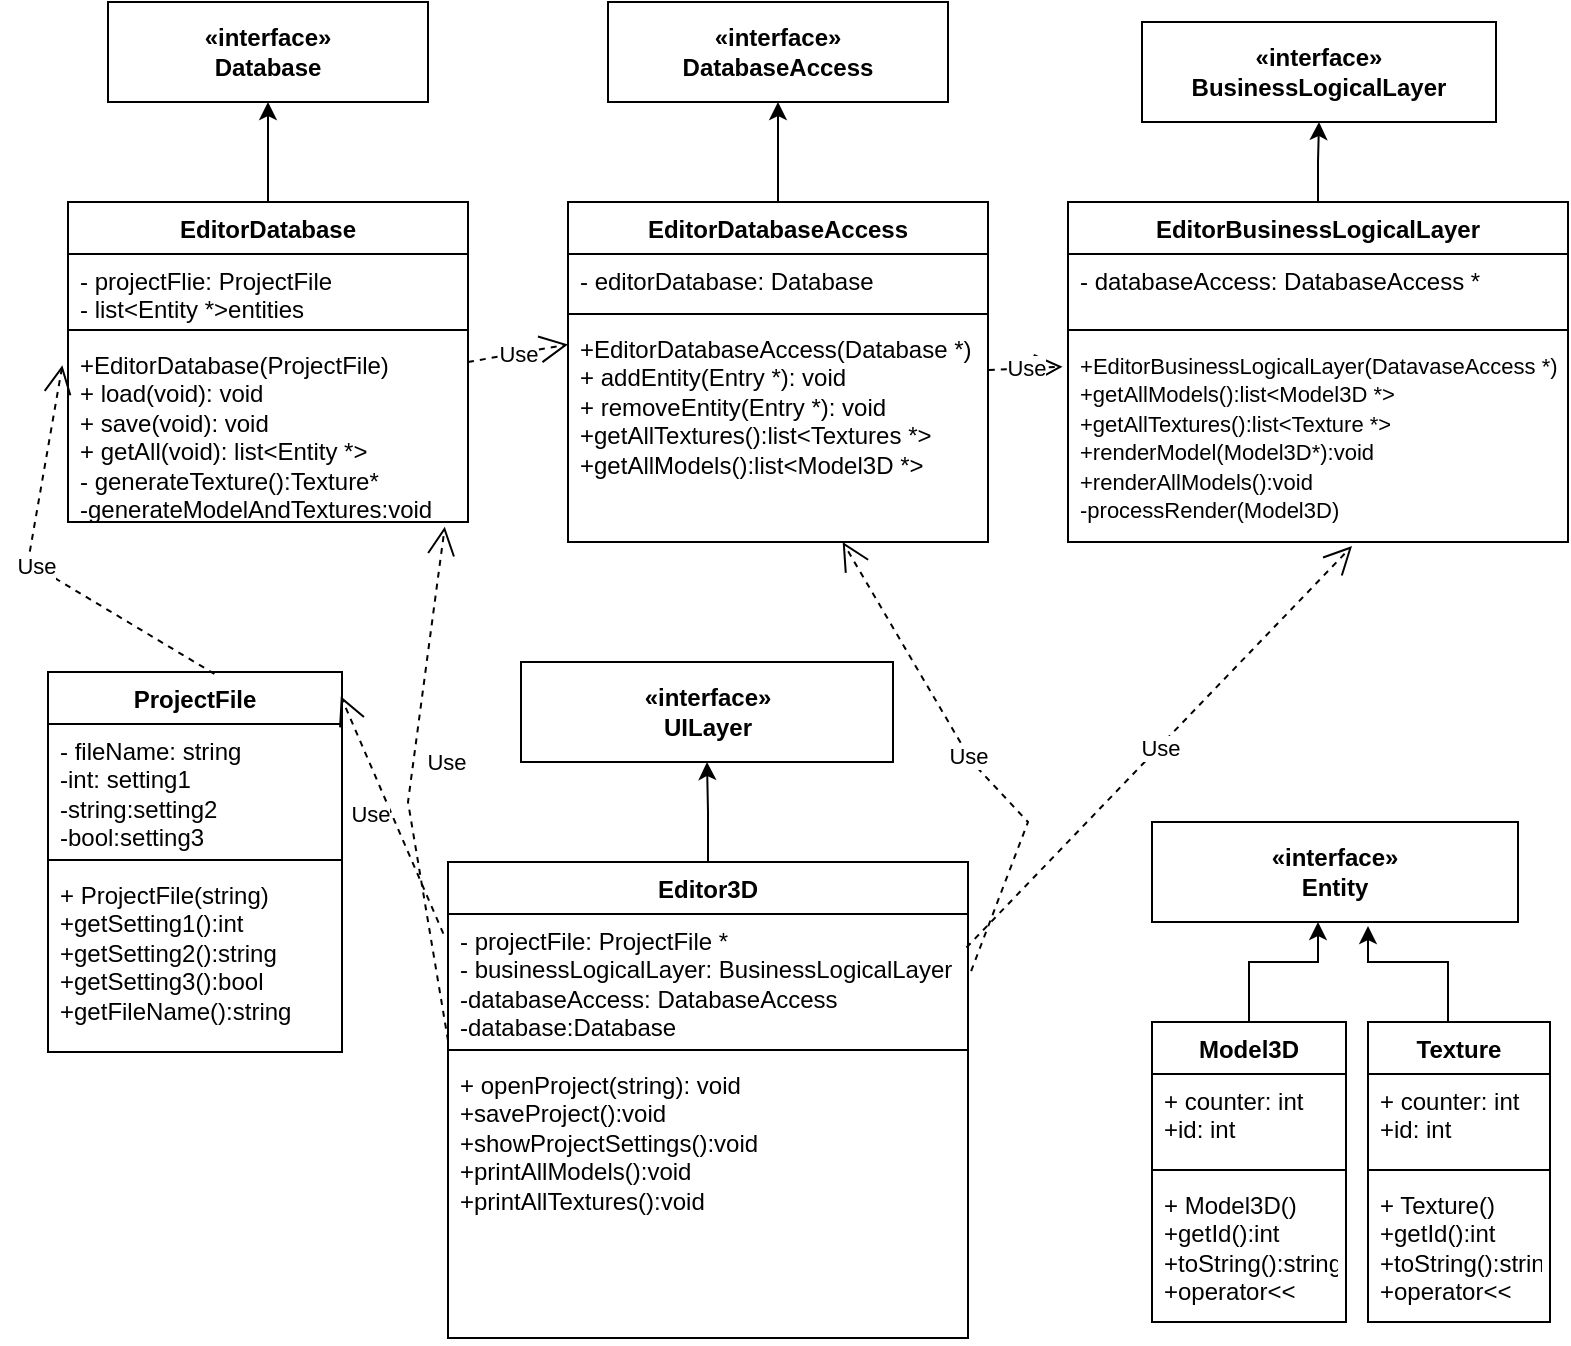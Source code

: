<mxfile version="20.3.0" type="device"><diagram name="Страница — 1" id="7wpQQOvPqDONQL_YNR8J"><mxGraphModel dx="1138" dy="692" grid="1" gridSize="10" guides="1" tooltips="1" connect="1" arrows="1" fold="1" page="1" pageScale="1" pageWidth="827" pageHeight="1169" math="0" shadow="0"><root><mxCell id="0"/><mxCell id="1" parent="0"/><mxCell id="tSJYacXiUFQjkoSQcfN--70" value="" style="edgeStyle=orthogonalEdgeStyle;rounded=0;orthogonalLoop=1;jettySize=auto;html=1;" parent="1" source="tSJYacXiUFQjkoSQcfN--7" target="tSJYacXiUFQjkoSQcfN--68" edge="1"><mxGeometry relative="1" as="geometry"/></mxCell><mxCell id="tSJYacXiUFQjkoSQcfN--7" value="EditorDatabase" style="swimlane;fontStyle=1;align=center;verticalAlign=top;childLayout=stackLayout;horizontal=1;startSize=26;horizontalStack=0;resizeParent=1;resizeParentMax=0;resizeLast=0;collapsible=1;marginBottom=0;whiteSpace=wrap;html=1;" parent="1" vertex="1"><mxGeometry x="40" y="160" width="200" height="160" as="geometry"/></mxCell><mxCell id="tSJYacXiUFQjkoSQcfN--8" value="- projectFlie: ProjectFile&lt;br&gt;- list&amp;lt;Entity *&amp;gt;entities" style="text;strokeColor=none;fillColor=none;align=left;verticalAlign=top;spacingLeft=4;spacingRight=4;overflow=hidden;rotatable=0;points=[[0,0.5],[1,0.5]];portConstraint=eastwest;whiteSpace=wrap;html=1;" parent="tSJYacXiUFQjkoSQcfN--7" vertex="1"><mxGeometry y="26" width="200" height="34" as="geometry"/></mxCell><mxCell id="tSJYacXiUFQjkoSQcfN--9" value="" style="line;strokeWidth=1;fillColor=none;align=left;verticalAlign=middle;spacingTop=-1;spacingLeft=3;spacingRight=3;rotatable=0;labelPosition=right;points=[];portConstraint=eastwest;strokeColor=inherit;" parent="tSJYacXiUFQjkoSQcfN--7" vertex="1"><mxGeometry y="60" width="200" height="8" as="geometry"/></mxCell><mxCell id="tSJYacXiUFQjkoSQcfN--10" value="+EditorDatabase(ProjectFile&lt;span style=&quot;background-color: initial;&quot;&gt;)&lt;/span&gt;&lt;br&gt;+&amp;nbsp;load&lt;span style=&quot;background-color: initial;&quot;&gt;(void): void&lt;/span&gt;&lt;br&gt;+ save(void): void&lt;br&gt;+ getAll(void): list&amp;lt;Entity *&amp;gt;&lt;br&gt;- generateTexture():Texture*&amp;nbsp;&lt;br&gt;-generateModelAndTextures:void" style="text;strokeColor=none;fillColor=none;align=left;verticalAlign=top;spacingLeft=4;spacingRight=4;overflow=hidden;rotatable=0;points=[[0,0.5],[1,0.5]];portConstraint=eastwest;whiteSpace=wrap;html=1;" parent="tSJYacXiUFQjkoSQcfN--7" vertex="1"><mxGeometry y="68" width="200" height="92" as="geometry"/></mxCell><mxCell id="tSJYacXiUFQjkoSQcfN--78" value="" style="edgeStyle=orthogonalEdgeStyle;rounded=0;orthogonalLoop=1;jettySize=auto;html=1;" parent="1" source="tSJYacXiUFQjkoSQcfN--22" target="tSJYacXiUFQjkoSQcfN--67" edge="1"><mxGeometry relative="1" as="geometry"/></mxCell><mxCell id="tSJYacXiUFQjkoSQcfN--22" value="EditorDatabaseAccess" style="swimlane;fontStyle=1;align=center;verticalAlign=top;childLayout=stackLayout;horizontal=1;startSize=26;horizontalStack=0;resizeParent=1;resizeParentMax=0;resizeLast=0;collapsible=1;marginBottom=0;whiteSpace=wrap;html=1;" parent="1" vertex="1"><mxGeometry x="290" y="160" width="210" height="170" as="geometry"/></mxCell><mxCell id="tSJYacXiUFQjkoSQcfN--23" value="- editorDatabase: Database" style="text;strokeColor=none;fillColor=none;align=left;verticalAlign=top;spacingLeft=4;spacingRight=4;overflow=hidden;rotatable=0;points=[[0,0.5],[1,0.5]];portConstraint=eastwest;whiteSpace=wrap;html=1;" parent="tSJYacXiUFQjkoSQcfN--22" vertex="1"><mxGeometry y="26" width="210" height="26" as="geometry"/></mxCell><mxCell id="tSJYacXiUFQjkoSQcfN--24" value="" style="line;strokeWidth=1;fillColor=none;align=left;verticalAlign=middle;spacingTop=-1;spacingLeft=3;spacingRight=3;rotatable=0;labelPosition=right;points=[];portConstraint=eastwest;strokeColor=inherit;" parent="tSJYacXiUFQjkoSQcfN--22" vertex="1"><mxGeometry y="52" width="210" height="8" as="geometry"/></mxCell><mxCell id="tSJYacXiUFQjkoSQcfN--25" value="+EditorDatabaseAccess(Database *)&lt;br&gt;+ addEntity(Entry *): void&lt;br&gt;+ removeEntity(Entry *): void&lt;br&gt;+getAllTextures():list&amp;lt;Textures *&amp;gt;&lt;br&gt;+getAllModels():list&amp;lt;Model3D *&amp;gt;" style="text;strokeColor=none;fillColor=none;align=left;verticalAlign=top;spacingLeft=4;spacingRight=4;overflow=hidden;rotatable=0;points=[[0,0.5],[1,0.5]];portConstraint=eastwest;whiteSpace=wrap;html=1;" parent="tSJYacXiUFQjkoSQcfN--22" vertex="1"><mxGeometry y="60" width="210" height="110" as="geometry"/></mxCell><mxCell id="tSJYacXiUFQjkoSQcfN--80" value="" style="edgeStyle=orthogonalEdgeStyle;rounded=0;orthogonalLoop=1;jettySize=auto;html=1;" parent="1" source="tSJYacXiUFQjkoSQcfN--32" target="tSJYacXiUFQjkoSQcfN--79" edge="1"><mxGeometry relative="1" as="geometry"/></mxCell><mxCell id="tSJYacXiUFQjkoSQcfN--32" value="Editor3D" style="swimlane;fontStyle=1;align=center;verticalAlign=top;childLayout=stackLayout;horizontal=1;startSize=26;horizontalStack=0;resizeParent=1;resizeParentMax=0;resizeLast=0;collapsible=1;marginBottom=0;whiteSpace=wrap;html=1;" parent="1" vertex="1"><mxGeometry x="230" y="490" width="260" height="238" as="geometry"/></mxCell><mxCell id="tSJYacXiUFQjkoSQcfN--33" value="- projectFile: ProjectFile *&lt;br&gt;- businessLogicalLayer: BusinessLogicalLayer&lt;br&gt;-databaseAccess: DatabaseAccess&lt;br&gt;-database:Database" style="text;strokeColor=none;fillColor=none;align=left;verticalAlign=top;spacingLeft=4;spacingRight=4;overflow=hidden;rotatable=0;points=[[0,0.5],[1,0.5]];portConstraint=eastwest;whiteSpace=wrap;html=1;" parent="tSJYacXiUFQjkoSQcfN--32" vertex="1"><mxGeometry y="26" width="260" height="64" as="geometry"/></mxCell><mxCell id="KHuwIMmtFc0qMRuCigcs-30" value="Use" style="endArrow=open;endSize=12;dashed=1;html=1;rounded=0;fontSize=11;entryX=0.942;entryY=1.026;entryDx=0;entryDy=0;entryPerimeter=0;" edge="1" parent="tSJYacXiUFQjkoSQcfN--32" target="tSJYacXiUFQjkoSQcfN--10"><mxGeometry x="0.102" y="-16" width="160" relative="1" as="geometry"><mxPoint y="89.2" as="sourcePoint"/><mxPoint x="160" y="89.2" as="targetPoint"/><Array as="points"><mxPoint x="-20" y="-30"/></Array><mxPoint as="offset"/></mxGeometry></mxCell><mxCell id="tSJYacXiUFQjkoSQcfN--34" value="" style="line;strokeWidth=1;fillColor=none;align=left;verticalAlign=middle;spacingTop=-1;spacingLeft=3;spacingRight=3;rotatable=0;labelPosition=right;points=[];portConstraint=eastwest;strokeColor=inherit;" parent="tSJYacXiUFQjkoSQcfN--32" vertex="1"><mxGeometry y="90" width="260" height="8" as="geometry"/></mxCell><mxCell id="tSJYacXiUFQjkoSQcfN--35" value="+ openProject(string): void&lt;br&gt;+saveProject():void&lt;br&gt;+showProjectSettings():void&lt;br&gt;+printAllModels():void&lt;br&gt;+printAllTextures():void&lt;br&gt;" style="text;strokeColor=none;fillColor=none;align=left;verticalAlign=top;spacingLeft=4;spacingRight=4;overflow=hidden;rotatable=0;points=[[0,0.5],[1,0.5]];portConstraint=eastwest;whiteSpace=wrap;html=1;" parent="tSJYacXiUFQjkoSQcfN--32" vertex="1"><mxGeometry y="98" width="260" height="140" as="geometry"/></mxCell><mxCell id="KHuwIMmtFc0qMRuCigcs-9" value="" style="edgeStyle=orthogonalEdgeStyle;rounded=0;orthogonalLoop=1;jettySize=auto;html=1;fontSize=11;exitX=0.5;exitY=0;exitDx=0;exitDy=0;" edge="1" parent="1" source="tSJYacXiUFQjkoSQcfN--41" target="tSJYacXiUFQjkoSQcfN--82"><mxGeometry relative="1" as="geometry"><Array as="points"><mxPoint x="630" y="540"/><mxPoint x="665" y="540"/></Array></mxGeometry></mxCell><mxCell id="tSJYacXiUFQjkoSQcfN--41" value="Model3D" style="swimlane;fontStyle=1;align=center;verticalAlign=top;childLayout=stackLayout;horizontal=1;startSize=26;horizontalStack=0;resizeParent=1;resizeParentMax=0;resizeLast=0;collapsible=1;marginBottom=0;whiteSpace=wrap;html=1;" parent="1" vertex="1"><mxGeometry x="582" y="570" width="97" height="150" as="geometry"/></mxCell><mxCell id="tSJYacXiUFQjkoSQcfN--42" value="+ counter: int&lt;br&gt;+id: int" style="text;strokeColor=none;fillColor=none;align=left;verticalAlign=top;spacingLeft=4;spacingRight=4;overflow=hidden;rotatable=0;points=[[0,0.5],[1,0.5]];portConstraint=eastwest;whiteSpace=wrap;html=1;" parent="tSJYacXiUFQjkoSQcfN--41" vertex="1"><mxGeometry y="26" width="97" height="44" as="geometry"/></mxCell><mxCell id="tSJYacXiUFQjkoSQcfN--43" value="" style="line;strokeWidth=1;fillColor=none;align=left;verticalAlign=middle;spacingTop=-1;spacingLeft=3;spacingRight=3;rotatable=0;labelPosition=right;points=[];portConstraint=eastwest;strokeColor=inherit;" parent="tSJYacXiUFQjkoSQcfN--41" vertex="1"><mxGeometry y="70" width="97" height="8" as="geometry"/></mxCell><mxCell id="tSJYacXiUFQjkoSQcfN--44" value="+ Model3D()&lt;br&gt;+getId():int&lt;br&gt;+toString():string&lt;br&gt;+operator&amp;lt;&amp;lt;" style="text;strokeColor=none;fillColor=none;align=left;verticalAlign=top;spacingLeft=4;spacingRight=4;overflow=hidden;rotatable=0;points=[[0,0.5],[1,0.5]];portConstraint=eastwest;whiteSpace=wrap;html=1;" parent="tSJYacXiUFQjkoSQcfN--41" vertex="1"><mxGeometry y="78" width="97" height="72" as="geometry"/></mxCell><mxCell id="tSJYacXiUFQjkoSQcfN--46" value="ProjectFile" style="swimlane;fontStyle=1;align=center;verticalAlign=top;childLayout=stackLayout;horizontal=1;startSize=26;horizontalStack=0;resizeParent=1;resizeParentMax=0;resizeLast=0;collapsible=1;marginBottom=0;whiteSpace=wrap;html=1;" parent="1" vertex="1"><mxGeometry x="30" y="395" width="147" height="190" as="geometry"/></mxCell><mxCell id="tSJYacXiUFQjkoSQcfN--47" value="- fileName: string&lt;br&gt;-int: setting1&lt;br&gt;-string:setting2&lt;br&gt;-bool:setting3" style="text;strokeColor=none;fillColor=none;align=left;verticalAlign=top;spacingLeft=4;spacingRight=4;overflow=hidden;rotatable=0;points=[[0,0.5],[1,0.5]];portConstraint=eastwest;whiteSpace=wrap;html=1;" parent="tSJYacXiUFQjkoSQcfN--46" vertex="1"><mxGeometry y="26" width="147" height="64" as="geometry"/></mxCell><mxCell id="tSJYacXiUFQjkoSQcfN--48" value="" style="line;strokeWidth=1;fillColor=none;align=left;verticalAlign=middle;spacingTop=-1;spacingLeft=3;spacingRight=3;rotatable=0;labelPosition=right;points=[];portConstraint=eastwest;strokeColor=inherit;" parent="tSJYacXiUFQjkoSQcfN--46" vertex="1"><mxGeometry y="90" width="147" height="8" as="geometry"/></mxCell><mxCell id="tSJYacXiUFQjkoSQcfN--49" value="+ ProjectFile(string)&lt;br&gt;+getSetting1():int&lt;br&gt;+getSetting2():string&lt;br&gt;+getSetting3():bool&lt;br&gt;+getFileName():string" style="text;strokeColor=none;fillColor=none;align=left;verticalAlign=top;spacingLeft=4;spacingRight=4;overflow=hidden;rotatable=0;points=[[0,0.5],[1,0.5]];portConstraint=eastwest;whiteSpace=wrap;html=1;" parent="tSJYacXiUFQjkoSQcfN--46" vertex="1"><mxGeometry y="98" width="147" height="92" as="geometry"/></mxCell><mxCell id="KHuwIMmtFc0qMRuCigcs-1" value="" style="edgeStyle=orthogonalEdgeStyle;rounded=0;orthogonalLoop=1;jettySize=auto;html=1;fontSize=11;" edge="1" parent="1" source="tSJYacXiUFQjkoSQcfN--59" target="tSJYacXiUFQjkoSQcfN--84"><mxGeometry relative="1" as="geometry"/></mxCell><mxCell id="tSJYacXiUFQjkoSQcfN--59" value="EditorBusinessLogicalLayer" style="swimlane;fontStyle=1;align=center;verticalAlign=top;childLayout=stackLayout;horizontal=1;startSize=26;horizontalStack=0;resizeParent=1;resizeParentMax=0;resizeLast=0;collapsible=1;marginBottom=0;whiteSpace=wrap;html=1;" parent="1" vertex="1"><mxGeometry x="540" y="160" width="250" height="170" as="geometry"/></mxCell><mxCell id="tSJYacXiUFQjkoSQcfN--60" value="- databaseAccess: DatabaseAccess *" style="text;strokeColor=none;fillColor=none;align=left;verticalAlign=top;spacingLeft=4;spacingRight=4;overflow=hidden;rotatable=0;points=[[0,0.5],[1,0.5]];portConstraint=eastwest;whiteSpace=wrap;html=1;" parent="tSJYacXiUFQjkoSQcfN--59" vertex="1"><mxGeometry y="26" width="250" height="34" as="geometry"/></mxCell><mxCell id="tSJYacXiUFQjkoSQcfN--61" value="" style="line;strokeWidth=1;fillColor=none;align=left;verticalAlign=middle;spacingTop=-1;spacingLeft=3;spacingRight=3;rotatable=0;labelPosition=right;points=[];portConstraint=eastwest;strokeColor=inherit;" parent="tSJYacXiUFQjkoSQcfN--59" vertex="1"><mxGeometry y="60" width="250" height="8" as="geometry"/></mxCell><mxCell id="tSJYacXiUFQjkoSQcfN--62" value="&lt;font style=&quot;font-size: 11px;&quot;&gt;+&lt;span style=&quot;text-align: center;&quot;&gt;EditorBusinessLogicalLayer&lt;/span&gt;(DatavaseAccess *)&lt;br&gt;+getAllModels():list&amp;lt;Model3D *&amp;gt;&lt;br&gt;+getAllTextures():list&amp;lt;Texture *&amp;gt;&lt;br&gt;+renderModel(Model3D*):void&lt;br&gt;+renderAllModels():void&lt;br&gt;-processRender(Model3D)&lt;br&gt;&lt;br&gt;&lt;/font&gt;" style="text;strokeColor=none;fillColor=none;align=left;verticalAlign=top;spacingLeft=4;spacingRight=4;overflow=hidden;rotatable=0;points=[[0,0.5],[1,0.5]];portConstraint=eastwest;whiteSpace=wrap;html=1;" parent="tSJYacXiUFQjkoSQcfN--59" vertex="1"><mxGeometry y="68" width="250" height="102" as="geometry"/></mxCell><mxCell id="tSJYacXiUFQjkoSQcfN--63" value="Texture" style="swimlane;fontStyle=1;align=center;verticalAlign=top;childLayout=stackLayout;horizontal=1;startSize=26;horizontalStack=0;resizeParent=1;resizeParentMax=0;resizeLast=0;collapsible=1;marginBottom=0;whiteSpace=wrap;html=1;" parent="1" vertex="1"><mxGeometry x="690" y="570" width="91" height="150" as="geometry"/></mxCell><mxCell id="tSJYacXiUFQjkoSQcfN--64" value="+ counter: int&lt;br&gt;+id: int" style="text;strokeColor=none;fillColor=none;align=left;verticalAlign=top;spacingLeft=4;spacingRight=4;overflow=hidden;rotatable=0;points=[[0,0.5],[1,0.5]];portConstraint=eastwest;whiteSpace=wrap;html=1;" parent="tSJYacXiUFQjkoSQcfN--63" vertex="1"><mxGeometry y="26" width="91" height="44" as="geometry"/></mxCell><mxCell id="tSJYacXiUFQjkoSQcfN--65" value="" style="line;strokeWidth=1;fillColor=none;align=left;verticalAlign=middle;spacingTop=-1;spacingLeft=3;spacingRight=3;rotatable=0;labelPosition=right;points=[];portConstraint=eastwest;strokeColor=inherit;" parent="tSJYacXiUFQjkoSQcfN--63" vertex="1"><mxGeometry y="70" width="91" height="8" as="geometry"/></mxCell><mxCell id="tSJYacXiUFQjkoSQcfN--66" value="+ Texture()&lt;br&gt;+getId():int&lt;br&gt;+toString():string&lt;br&gt;+operator&amp;lt;&amp;lt;" style="text;strokeColor=none;fillColor=none;align=left;verticalAlign=top;spacingLeft=4;spacingRight=4;overflow=hidden;rotatable=0;points=[[0,0.5],[1,0.5]];portConstraint=eastwest;whiteSpace=wrap;html=1;" parent="tSJYacXiUFQjkoSQcfN--63" vertex="1"><mxGeometry y="78" width="91" height="72" as="geometry"/></mxCell><mxCell id="tSJYacXiUFQjkoSQcfN--67" value="&lt;b&gt;«interface»&lt;br&gt;DatabaseAccess&lt;/b&gt;" style="html=1;whiteSpace=wrap;" parent="1" vertex="1"><mxGeometry x="310" y="60" width="170" height="50" as="geometry"/></mxCell><mxCell id="tSJYacXiUFQjkoSQcfN--68" value="&lt;b&gt;«interface»&lt;br&gt;Database&lt;/b&gt;" style="html=1;whiteSpace=wrap;" parent="1" vertex="1"><mxGeometry x="60" y="60" width="160" height="50" as="geometry"/></mxCell><mxCell id="tSJYacXiUFQjkoSQcfN--79" value="&lt;b&gt;«interface»&lt;br&gt;UILayer&lt;/b&gt;" style="html=1;whiteSpace=wrap;" parent="1" vertex="1"><mxGeometry x="266.5" y="390" width="186" height="50" as="geometry"/></mxCell><mxCell id="tSJYacXiUFQjkoSQcfN--82" value="&lt;b&gt;«interface»&lt;br&gt;Entity&lt;/b&gt;" style="html=1;whiteSpace=wrap;" parent="1" vertex="1"><mxGeometry x="582" y="470" width="183" height="50" as="geometry"/></mxCell><mxCell id="tSJYacXiUFQjkoSQcfN--84" value="&lt;b&gt;«interface»&lt;br&gt;BusinessLogicalLayer&lt;/b&gt;" style="html=1;whiteSpace=wrap;" parent="1" vertex="1"><mxGeometry x="577" y="70" width="177" height="50" as="geometry"/></mxCell><mxCell id="KHuwIMmtFc0qMRuCigcs-13" value="" style="edgeStyle=orthogonalEdgeStyle;rounded=0;orthogonalLoop=1;jettySize=auto;html=1;fontSize=11;exitX=0.5;exitY=0;exitDx=0;exitDy=0;" edge="1" parent="1" source="tSJYacXiUFQjkoSQcfN--63"><mxGeometry relative="1" as="geometry"><mxPoint x="767" y="570" as="sourcePoint"/><mxPoint x="690" y="522" as="targetPoint"/><Array as="points"><mxPoint x="730" y="570"/><mxPoint x="730" y="540"/><mxPoint x="690" y="540"/></Array></mxGeometry></mxCell><mxCell id="KHuwIMmtFc0qMRuCigcs-20" value="Use" style="endArrow=open;endSize=12;dashed=1;html=1;rounded=0;fontSize=11;exitX=0.566;exitY=0.005;exitDx=0;exitDy=0;exitPerimeter=0;entryX=-0.014;entryY=0.148;entryDx=0;entryDy=0;entryPerimeter=0;" edge="1" parent="1" source="tSJYacXiUFQjkoSQcfN--46" target="tSJYacXiUFQjkoSQcfN--10"><mxGeometry width="160" relative="1" as="geometry"><mxPoint x="240" y="360" as="sourcePoint"/><mxPoint x="400" y="360" as="targetPoint"/><Array as="points"><mxPoint x="20" y="340"/></Array></mxGeometry></mxCell><mxCell id="KHuwIMmtFc0qMRuCigcs-21" value="Use" style="endArrow=open;endSize=12;dashed=1;html=1;rounded=0;fontSize=11;entryX=0;entryY=0.102;entryDx=0;entryDy=0;entryPerimeter=0;" edge="1" parent="1" target="tSJYacXiUFQjkoSQcfN--25"><mxGeometry width="160" relative="1" as="geometry"><mxPoint x="240" y="240" as="sourcePoint"/><mxPoint x="400" y="240" as="targetPoint"/></mxGeometry></mxCell><mxCell id="KHuwIMmtFc0qMRuCigcs-23" value="Use" style="endArrow=open;endSize=12;dashed=1;html=1;rounded=0;fontSize=11;exitX=1.002;exitY=0.218;exitDx=0;exitDy=0;exitPerimeter=0;entryX=-0.011;entryY=0.141;entryDx=0;entryDy=0;entryPerimeter=0;" edge="1" parent="1" source="tSJYacXiUFQjkoSQcfN--25" target="tSJYacXiUFQjkoSQcfN--62"><mxGeometry width="160" relative="1" as="geometry"><mxPoint x="240" y="360" as="sourcePoint"/><mxPoint x="300" y="360" as="targetPoint"/></mxGeometry></mxCell><mxCell id="KHuwIMmtFc0qMRuCigcs-27" value="Use" style="endArrow=open;endSize=12;dashed=1;html=1;rounded=0;fontSize=11;exitX=0.997;exitY=0.262;exitDx=0;exitDy=0;exitPerimeter=0;entryX=0.568;entryY=1.02;entryDx=0;entryDy=0;entryPerimeter=0;" edge="1" parent="1" source="tSJYacXiUFQjkoSQcfN--33" target="tSJYacXiUFQjkoSQcfN--62"><mxGeometry width="160" relative="1" as="geometry"><mxPoint x="430" y="520" as="sourcePoint"/><mxPoint x="270" y="520" as="targetPoint"/></mxGeometry></mxCell><mxCell id="KHuwIMmtFc0qMRuCigcs-25" value="Use" style="endArrow=open;endSize=12;dashed=1;html=1;rounded=0;fontSize=11;entryX=0.996;entryY=0.064;entryDx=0;entryDy=0;entryPerimeter=0;exitX=-0.009;exitY=0.154;exitDx=0;exitDy=0;exitPerimeter=0;" edge="1" parent="1" source="tSJYacXiUFQjkoSQcfN--33" target="tSJYacXiUFQjkoSQcfN--46"><mxGeometry x="0.071" y="10" width="160" relative="1" as="geometry"><mxPoint x="220" y="530" as="sourcePoint"/><mxPoint x="150" y="410" as="targetPoint"/><Array as="points"/><mxPoint as="offset"/></mxGeometry></mxCell><mxCell id="KHuwIMmtFc0qMRuCigcs-31" value="Use" style="endArrow=open;endSize=12;dashed=1;html=1;rounded=0;fontSize=11;exitX=1.006;exitY=0.446;exitDx=0;exitDy=0;exitPerimeter=0;" edge="1" parent="1" source="tSJYacXiUFQjkoSQcfN--33" target="tSJYacXiUFQjkoSQcfN--25"><mxGeometry width="160" relative="1" as="geometry"><mxPoint x="270" y="520" as="sourcePoint"/><mxPoint x="430" y="520" as="targetPoint"/><Array as="points"><mxPoint x="520" y="470"/><mxPoint x="492" y="440"/></Array></mxGeometry></mxCell></root></mxGraphModel></diagram></mxfile>